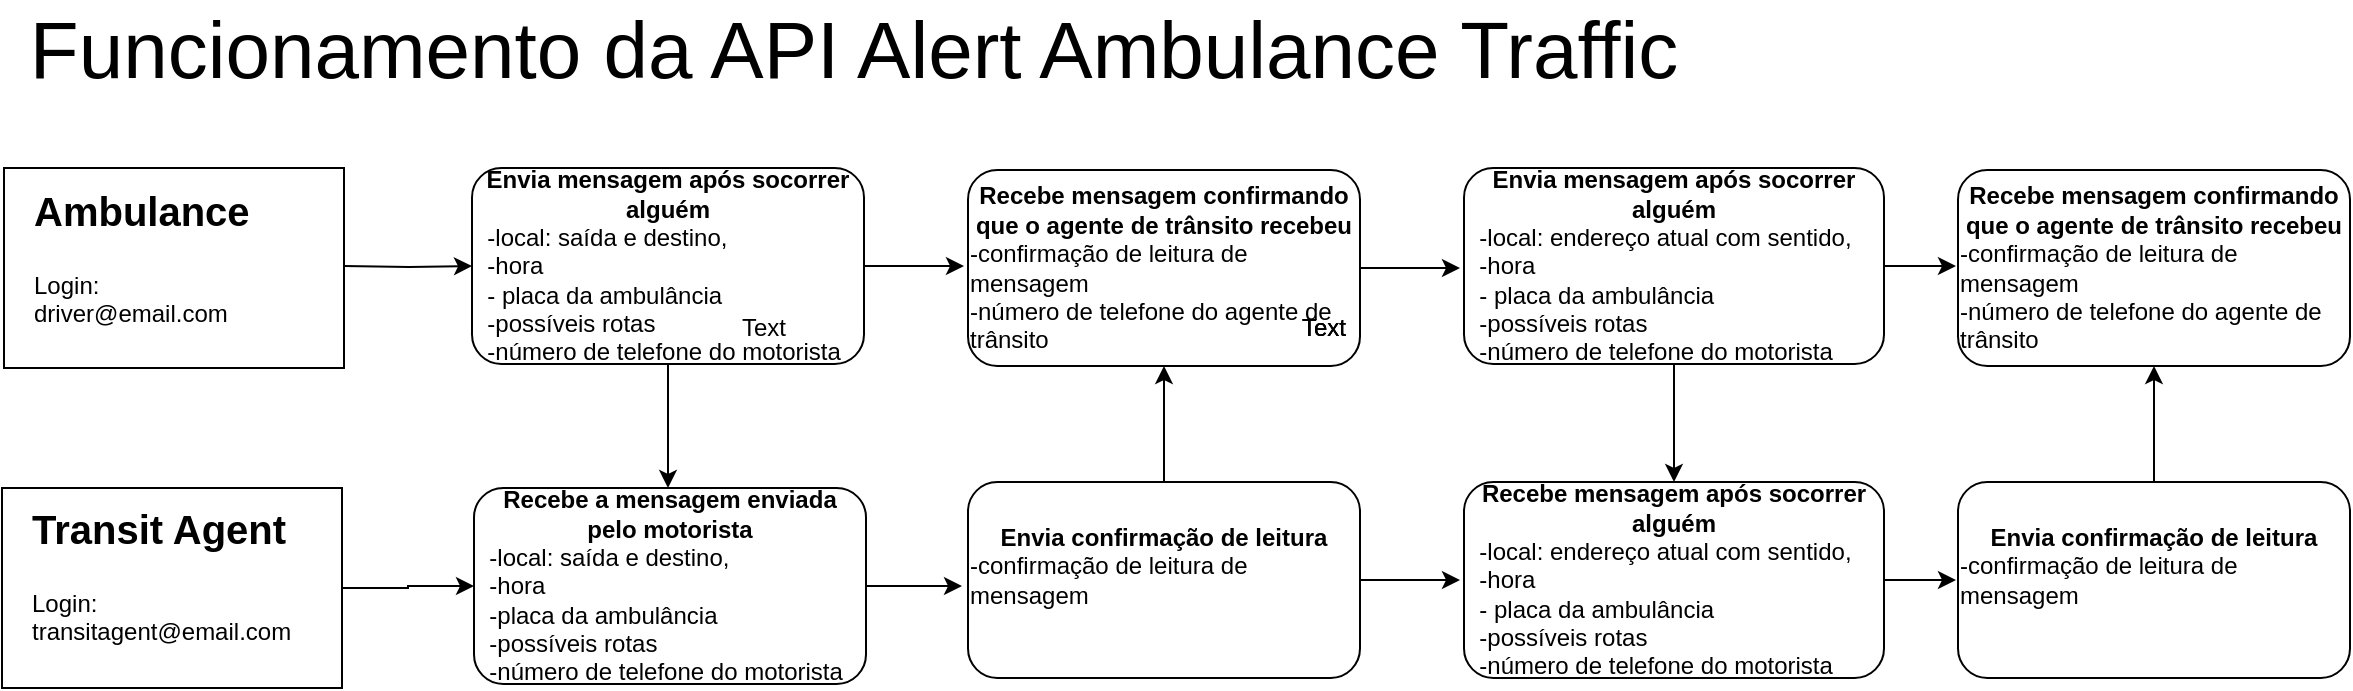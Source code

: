 <mxfile version="13.10.9" type="github">
  <diagram id="prtHgNgQTEPvFCAcTncT" name="Page-1">
    <mxGraphModel dx="868" dy="482" grid="1" gridSize="10" guides="1" tooltips="1" connect="1" arrows="1" fold="1" page="1" pageScale="1" pageWidth="827" pageHeight="1169" math="0" shadow="0">
      <root>
        <mxCell id="0" />
        <mxCell id="1" parent="0" />
        <mxCell id="GTgPGzJTxqfrk-J6N7A_-4" value="" style="rounded=0;whiteSpace=wrap;html=1;" vertex="1" parent="1">
          <mxGeometry x="120" y="120" width="170" height="100" as="geometry" />
        </mxCell>
        <mxCell id="GTgPGzJTxqfrk-J6N7A_-16" style="edgeStyle=orthogonalEdgeStyle;rounded=0;orthogonalLoop=1;jettySize=auto;html=1;entryX=0;entryY=0.5;entryDx=0;entryDy=0;" edge="1" parent="1" target="GTgPGzJTxqfrk-J6N7A_-10">
          <mxGeometry relative="1" as="geometry">
            <mxPoint x="330" y="180" as="targetPoint" />
            <mxPoint x="290" y="169" as="sourcePoint" />
          </mxGeometry>
        </mxCell>
        <mxCell id="GTgPGzJTxqfrk-J6N7A_-3" value="&lt;h1&gt;&lt;font style=&quot;font-size: 20px&quot;&gt;Ambulance&lt;/font&gt;&lt;/h1&gt;&lt;p&gt;Login:&lt;br&gt;driver@email.com&lt;/p&gt;" style="text;html=1;strokeColor=none;fillColor=none;spacing=5;spacingTop=-20;whiteSpace=wrap;overflow=hidden;rounded=0;" vertex="1" parent="1">
          <mxGeometry x="130" y="121" width="150" height="100" as="geometry" />
        </mxCell>
        <mxCell id="GTgPGzJTxqfrk-J6N7A_-18" value="" style="edgeStyle=orthogonalEdgeStyle;rounded=0;orthogonalLoop=1;jettySize=auto;html=1;" edge="1" parent="1" source="GTgPGzJTxqfrk-J6N7A_-5" target="GTgPGzJTxqfrk-J6N7A_-15">
          <mxGeometry relative="1" as="geometry" />
        </mxCell>
        <mxCell id="GTgPGzJTxqfrk-J6N7A_-5" value="" style="rounded=0;whiteSpace=wrap;html=1;" vertex="1" parent="1">
          <mxGeometry x="119" y="280" width="170" height="100" as="geometry" />
        </mxCell>
        <mxCell id="GTgPGzJTxqfrk-J6N7A_-6" value="&lt;h1&gt;&lt;span style=&quot;font-size: 20px&quot;&gt;Transit Agent&lt;/span&gt;&lt;/h1&gt;&lt;p&gt;Login:&lt;br&gt;transitagent@email.com&lt;/p&gt;" style="text;html=1;strokeColor=none;fillColor=none;spacing=5;spacingTop=-20;whiteSpace=wrap;overflow=hidden;rounded=0;" vertex="1" parent="1">
          <mxGeometry x="129" y="280" width="150" height="100" as="geometry" />
        </mxCell>
        <mxCell id="GTgPGzJTxqfrk-J6N7A_-12" style="edgeStyle=orthogonalEdgeStyle;rounded=0;orthogonalLoop=1;jettySize=auto;html=1;" edge="1" parent="1" source="GTgPGzJTxqfrk-J6N7A_-10">
          <mxGeometry relative="1" as="geometry">
            <mxPoint x="600" y="169" as="targetPoint" />
          </mxGeometry>
        </mxCell>
        <mxCell id="GTgPGzJTxqfrk-J6N7A_-22" style="edgeStyle=orthogonalEdgeStyle;rounded=0;orthogonalLoop=1;jettySize=auto;html=1;" edge="1" parent="1" source="GTgPGzJTxqfrk-J6N7A_-10">
          <mxGeometry relative="1" as="geometry">
            <mxPoint x="452" y="280" as="targetPoint" />
          </mxGeometry>
        </mxCell>
        <mxCell id="GTgPGzJTxqfrk-J6N7A_-10" value="&lt;b&gt;Envia mensagem após socorrer alguém&lt;/b&gt;&lt;br&gt;&lt;div style=&quot;text-align: left&quot;&gt;&lt;span&gt;&amp;nbsp; -local: saída e destino,&lt;/span&gt;&lt;/div&gt;&lt;div style=&quot;text-align: left&quot;&gt;&lt;span&gt;&amp;nbsp; -hora&lt;/span&gt;&lt;/div&gt;&lt;div style=&quot;text-align: left&quot;&gt;&lt;span&gt;&amp;nbsp; - placa da ambulância&lt;/span&gt;&lt;/div&gt;&lt;div style=&quot;text-align: left&quot;&gt;&lt;span&gt;&amp;nbsp; -possíveis rotas&lt;/span&gt;&lt;/div&gt;&lt;div style=&quot;text-align: left&quot;&gt;&lt;span&gt;&amp;nbsp; -número de telefone do motorista&lt;/span&gt;&lt;/div&gt;" style="rounded=1;whiteSpace=wrap;html=1;" vertex="1" parent="1">
          <mxGeometry x="354" y="120" width="196" height="98" as="geometry" />
        </mxCell>
        <mxCell id="GTgPGzJTxqfrk-J6N7A_-14" style="edgeStyle=orthogonalEdgeStyle;rounded=0;orthogonalLoop=1;jettySize=auto;html=1;" edge="1" parent="1" source="GTgPGzJTxqfrk-J6N7A_-15">
          <mxGeometry relative="1" as="geometry">
            <mxPoint x="599" y="329" as="targetPoint" />
          </mxGeometry>
        </mxCell>
        <mxCell id="GTgPGzJTxqfrk-J6N7A_-15" value="&lt;b&gt;Recebe a mensagem enviada pelo motorista&lt;/b&gt;&lt;br&gt;&lt;div style=&quot;text-align: left&quot;&gt;&lt;span&gt;&amp;nbsp; -local: saída e destino,&lt;/span&gt;&lt;/div&gt;&lt;div style=&quot;text-align: left&quot;&gt;&lt;span&gt;&amp;nbsp; -&lt;/span&gt;&lt;span&gt;hora&lt;/span&gt;&lt;/div&gt;&lt;div style=&quot;text-align: left&quot;&gt;&amp;nbsp; -placa da ambulância&lt;/div&gt;&lt;div style=&quot;text-align: left&quot;&gt;&lt;span&gt;&amp;nbsp; -possíveis rotas&lt;/span&gt;&lt;/div&gt;&lt;div style=&quot;text-align: left&quot;&gt;&lt;span&gt;&amp;nbsp; -número de telefone do motorista&lt;/span&gt;&lt;/div&gt;" style="rounded=1;whiteSpace=wrap;html=1;" vertex="1" parent="1">
          <mxGeometry x="355" y="280" width="196" height="98" as="geometry" />
        </mxCell>
        <mxCell id="GTgPGzJTxqfrk-J6N7A_-19" value="&lt;b&gt;Recebe mensagem confirmando que o agente de trânsito recebeu&lt;/b&gt;&lt;br&gt;&lt;div style=&quot;text-align: left&quot;&gt;&lt;span&gt;-confirmação de leitura de mensagem&lt;br&gt;&lt;/span&gt;&lt;/div&gt;&lt;div style=&quot;text-align: left&quot;&gt;&lt;span&gt;-número de telefone do agente de trânsito&lt;/span&gt;&lt;/div&gt;" style="rounded=1;whiteSpace=wrap;html=1;" vertex="1" parent="1">
          <mxGeometry x="602" y="121" width="196" height="98" as="geometry" />
        </mxCell>
        <mxCell id="GTgPGzJTxqfrk-J6N7A_-20" style="edgeStyle=orthogonalEdgeStyle;rounded=0;orthogonalLoop=1;jettySize=auto;html=1;" edge="1" source="GTgPGzJTxqfrk-J6N7A_-19" parent="1">
          <mxGeometry relative="1" as="geometry">
            <mxPoint x="848" y="170" as="targetPoint" />
          </mxGeometry>
        </mxCell>
        <mxCell id="GTgPGzJTxqfrk-J6N7A_-24" style="edgeStyle=orthogonalEdgeStyle;rounded=0;orthogonalLoop=1;jettySize=auto;html=1;" edge="1" source="GTgPGzJTxqfrk-J6N7A_-25" parent="1">
          <mxGeometry relative="1" as="geometry">
            <mxPoint x="848" y="326" as="targetPoint" />
          </mxGeometry>
        </mxCell>
        <mxCell id="GTgPGzJTxqfrk-J6N7A_-32" style="edgeStyle=orthogonalEdgeStyle;rounded=0;orthogonalLoop=1;jettySize=auto;html=1;entryX=0.5;entryY=1;entryDx=0;entryDy=0;" edge="1" parent="1" source="GTgPGzJTxqfrk-J6N7A_-25" target="GTgPGzJTxqfrk-J6N7A_-19">
          <mxGeometry relative="1" as="geometry" />
        </mxCell>
        <mxCell id="GTgPGzJTxqfrk-J6N7A_-25" value="&lt;b&gt;Envia confirmação de leitura&lt;/b&gt;&lt;br&gt;&lt;div style=&quot;text-align: left&quot;&gt;&lt;span&gt;-confirmação de leitura de mensagem&lt;br&gt;&lt;/span&gt;&lt;/div&gt;&lt;div style=&quot;text-align: left&quot;&gt;&lt;br&gt;&lt;/div&gt;" style="rounded=1;whiteSpace=wrap;html=1;" vertex="1" parent="1">
          <mxGeometry x="602" y="277" width="196" height="98" as="geometry" />
        </mxCell>
        <mxCell id="GTgPGzJTxqfrk-J6N7A_-26" style="edgeStyle=orthogonalEdgeStyle;rounded=0;orthogonalLoop=1;jettySize=auto;html=1;" edge="1" source="GTgPGzJTxqfrk-J6N7A_-27" parent="1">
          <mxGeometry relative="1" as="geometry">
            <mxPoint x="1096" y="169" as="targetPoint" />
          </mxGeometry>
        </mxCell>
        <mxCell id="GTgPGzJTxqfrk-J6N7A_-31" style="edgeStyle=orthogonalEdgeStyle;rounded=0;orthogonalLoop=1;jettySize=auto;html=1;entryX=0.5;entryY=0;entryDx=0;entryDy=0;" edge="1" parent="1" source="GTgPGzJTxqfrk-J6N7A_-27" target="GTgPGzJTxqfrk-J6N7A_-30">
          <mxGeometry relative="1" as="geometry" />
        </mxCell>
        <mxCell id="GTgPGzJTxqfrk-J6N7A_-27" value="&lt;b&gt;Envia mensagem após socorrer alguém&lt;/b&gt;&lt;br&gt;&lt;div style=&quot;text-align: left&quot;&gt;&lt;span&gt;&amp;nbsp; -local: endereço atual com sentido,&lt;/span&gt;&lt;/div&gt;&lt;div style=&quot;text-align: left&quot;&gt;&lt;span&gt;&amp;nbsp; -hora&lt;/span&gt;&lt;/div&gt;&lt;div style=&quot;text-align: left&quot;&gt;&lt;span&gt;&amp;nbsp; - placa da ambulância&lt;/span&gt;&lt;/div&gt;&lt;div style=&quot;text-align: left&quot;&gt;&lt;span&gt;&amp;nbsp; -possíveis rotas&lt;/span&gt;&lt;/div&gt;&lt;div style=&quot;text-align: left&quot;&gt;&lt;span&gt;&amp;nbsp; -número de telefone do motorista&lt;/span&gt;&lt;/div&gt;" style="rounded=1;whiteSpace=wrap;html=1;" vertex="1" parent="1">
          <mxGeometry x="850" y="120" width="210" height="98" as="geometry" />
        </mxCell>
        <mxCell id="GTgPGzJTxqfrk-J6N7A_-29" style="edgeStyle=orthogonalEdgeStyle;rounded=0;orthogonalLoop=1;jettySize=auto;html=1;" edge="1" source="GTgPGzJTxqfrk-J6N7A_-30" parent="1">
          <mxGeometry relative="1" as="geometry">
            <mxPoint x="1096" y="326" as="targetPoint" />
          </mxGeometry>
        </mxCell>
        <mxCell id="GTgPGzJTxqfrk-J6N7A_-30" value="&lt;b&gt;Recebe mensagem após socorrer alguém&lt;/b&gt;&lt;br&gt;&lt;div style=&quot;text-align: left&quot;&gt;&lt;span&gt;&amp;nbsp; -local: endereço atual com sentido,&lt;/span&gt;&lt;/div&gt;&lt;div style=&quot;text-align: left&quot;&gt;&lt;span&gt;&amp;nbsp; -hora&lt;/span&gt;&lt;/div&gt;&lt;div style=&quot;text-align: left&quot;&gt;&lt;span&gt;&amp;nbsp; - placa da ambulância&lt;/span&gt;&lt;/div&gt;&lt;div style=&quot;text-align: left&quot;&gt;&lt;span&gt;&amp;nbsp; -possíveis rotas&lt;/span&gt;&lt;/div&gt;&lt;div style=&quot;text-align: left&quot;&gt;&lt;span&gt;&amp;nbsp; -número de telefone do motorista&lt;/span&gt;&lt;/div&gt;" style="rounded=1;whiteSpace=wrap;html=1;" vertex="1" parent="1">
          <mxGeometry x="850" y="277" width="210" height="98" as="geometry" />
        </mxCell>
        <mxCell id="GTgPGzJTxqfrk-J6N7A_-33" value="&lt;b&gt;Recebe mensagem confirmando que o agente de trânsito recebeu&lt;/b&gt;&lt;br&gt;&lt;div style=&quot;text-align: left&quot;&gt;&lt;span&gt;-confirmação de leitura de mensagem&lt;br&gt;&lt;/span&gt;&lt;/div&gt;&lt;div style=&quot;text-align: left&quot;&gt;&lt;span&gt;-número de telefone do agente de trânsito&lt;/span&gt;&lt;/div&gt;" style="rounded=1;whiteSpace=wrap;html=1;" vertex="1" parent="1">
          <mxGeometry x="1097" y="121" width="196" height="98" as="geometry" />
        </mxCell>
        <mxCell id="GTgPGzJTxqfrk-J6N7A_-36" style="edgeStyle=orthogonalEdgeStyle;rounded=0;orthogonalLoop=1;jettySize=auto;html=1;entryX=0.5;entryY=1;entryDx=0;entryDy=0;" edge="1" source="GTgPGzJTxqfrk-J6N7A_-37" target="GTgPGzJTxqfrk-J6N7A_-33" parent="1">
          <mxGeometry relative="1" as="geometry" />
        </mxCell>
        <mxCell id="GTgPGzJTxqfrk-J6N7A_-37" value="&lt;b&gt;Envia confirmação de leitura&lt;/b&gt;&lt;br&gt;&lt;div style=&quot;text-align: left&quot;&gt;&lt;span&gt;-confirmação de leitura de mensagem&lt;br&gt;&lt;/span&gt;&lt;/div&gt;&lt;div style=&quot;text-align: left&quot;&gt;&lt;br&gt;&lt;/div&gt;" style="rounded=1;whiteSpace=wrap;html=1;" vertex="1" parent="1">
          <mxGeometry x="1097" y="277" width="196" height="98" as="geometry" />
        </mxCell>
        <mxCell id="GTgPGzJTxqfrk-J6N7A_-38" value="Text" style="text;html=1;strokeColor=none;fillColor=none;align=center;verticalAlign=middle;whiteSpace=wrap;rounded=0;" vertex="1" parent="1">
          <mxGeometry x="760" y="190" width="40" height="20" as="geometry" />
        </mxCell>
        <mxCell id="GTgPGzJTxqfrk-J6N7A_-39" value="Text" style="text;html=1;strokeColor=none;fillColor=none;align=center;verticalAlign=middle;whiteSpace=wrap;rounded=0;" vertex="1" parent="1">
          <mxGeometry x="760" y="190" width="40" height="20" as="geometry" />
        </mxCell>
        <mxCell id="GTgPGzJTxqfrk-J6N7A_-40" value="Text" style="text;html=1;strokeColor=none;fillColor=none;align=center;verticalAlign=middle;whiteSpace=wrap;rounded=0;" vertex="1" parent="1">
          <mxGeometry x="760" y="190" width="40" height="20" as="geometry" />
        </mxCell>
        <mxCell id="GTgPGzJTxqfrk-J6N7A_-41" value="Text" style="text;html=1;strokeColor=none;fillColor=none;align=center;verticalAlign=middle;whiteSpace=wrap;rounded=0;" vertex="1" parent="1">
          <mxGeometry x="480" y="190" width="40" height="20" as="geometry" />
        </mxCell>
        <mxCell id="GTgPGzJTxqfrk-J6N7A_-42" value="Funcionamento da API Alert Ambulance Traffic" style="text;html=1;strokeColor=none;fillColor=none;align=center;verticalAlign=middle;whiteSpace=wrap;rounded=0;fontSize=40;" vertex="1" parent="1">
          <mxGeometry x="130" y="50" width="830" height="20" as="geometry" />
        </mxCell>
      </root>
    </mxGraphModel>
  </diagram>
</mxfile>
